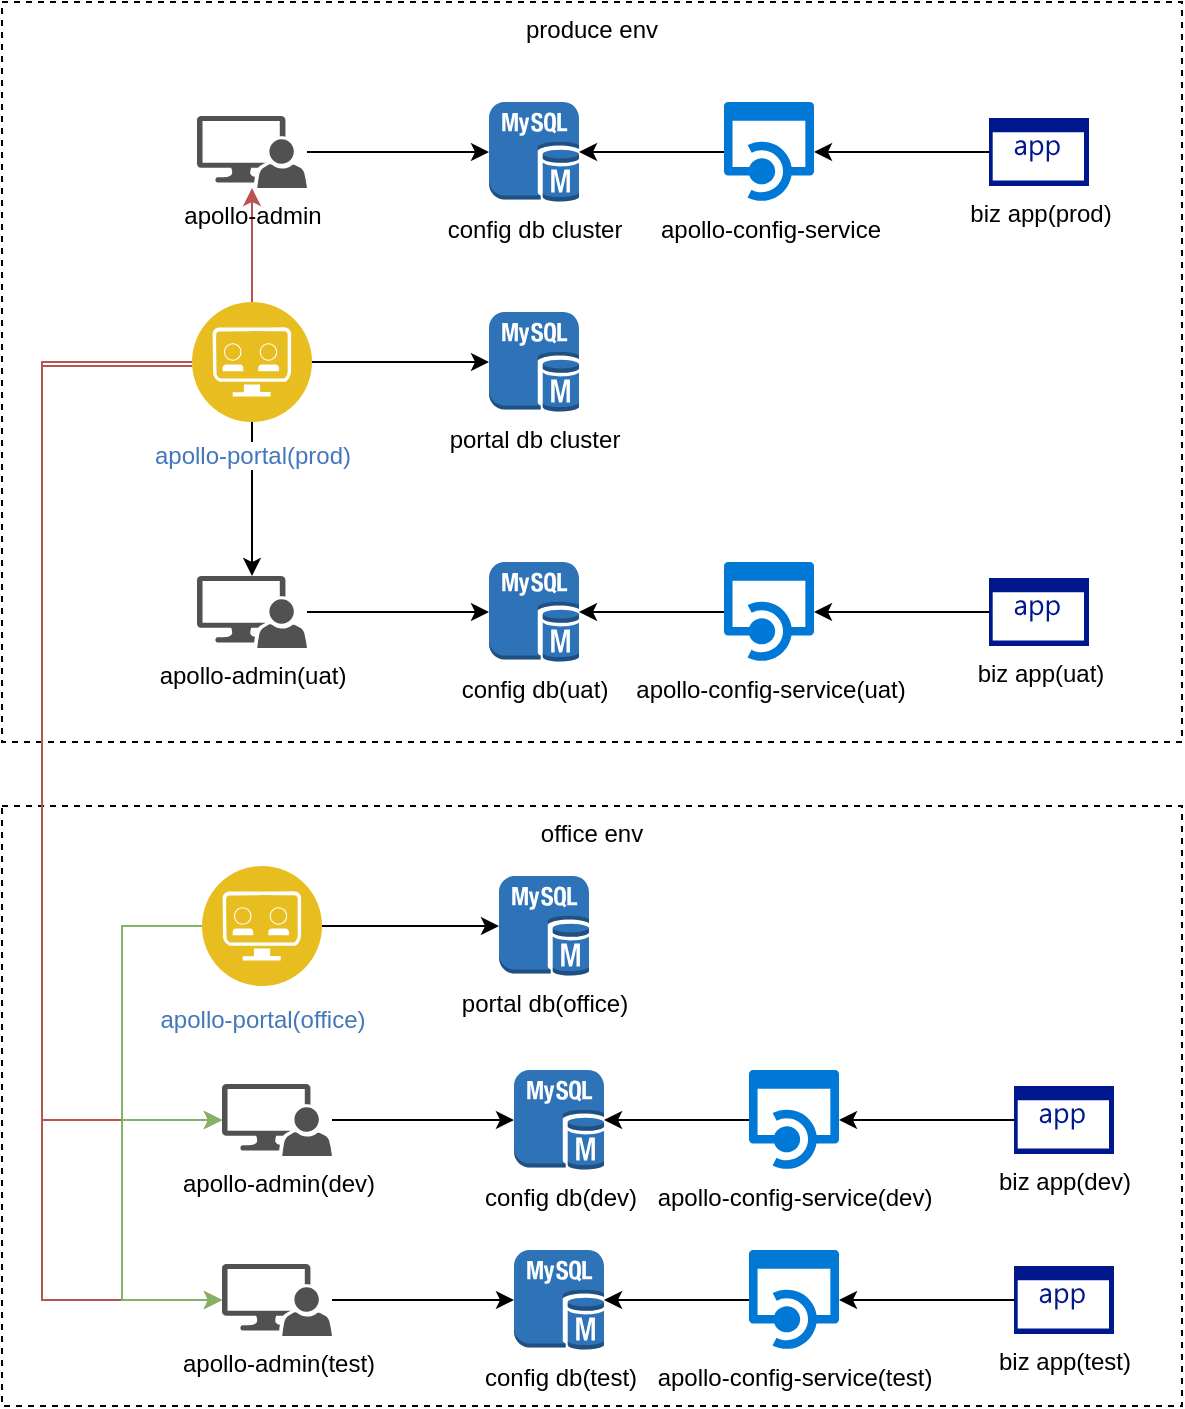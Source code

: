 <mxfile version="10.9.6" type="google"><diagram id="dvpxAbqa6jlcU8jMBmNh" name="Page-1"><mxGraphModel dx="716" dy="401" grid="1" gridSize="10" guides="1" tooltips="1" connect="1" arrows="1" fold="1" page="1" pageScale="1" pageWidth="827" pageHeight="1169" math="0" shadow="0"><root><mxCell id="0"/><mxCell id="1" parent="0"/><mxCell id="YmRLu8RY_-sJtpnBOgvR-1" value="produce env" style="rounded=0;whiteSpace=wrap;html=1;fillColor=none;dashed=1;verticalAlign=top;" parent="1" vertex="1"><mxGeometry x="10" y="58" width="590" height="370" as="geometry"/></mxCell><mxCell id="YmRLu8RY_-sJtpnBOgvR-2" value="office env" style="rounded=0;whiteSpace=wrap;html=1;fillColor=none;dashed=1;verticalAlign=top;" parent="1" vertex="1"><mxGeometry x="10" y="460" width="590" height="300" as="geometry"/></mxCell><mxCell id="YmRLu8RY_-sJtpnBOgvR-15" style="edgeStyle=orthogonalEdgeStyle;rounded=0;orthogonalLoop=1;jettySize=auto;html=1;exitX=0.5;exitY=0;exitDx=0;exitDy=0;fillColor=#f8cecc;strokeColor=#b85450;" parent="1" source="YmRLu8RY_-sJtpnBOgvR-3" target="YmRLu8RY_-sJtpnBOgvR-6" edge="1"><mxGeometry relative="1" as="geometry"/></mxCell><mxCell id="YmRLu8RY_-sJtpnBOgvR-16" style="edgeStyle=orthogonalEdgeStyle;rounded=0;orthogonalLoop=1;jettySize=auto;html=1;" parent="1" source="YmRLu8RY_-sJtpnBOgvR-3" target="YmRLu8RY_-sJtpnBOgvR-4" edge="1"><mxGeometry relative="1" as="geometry"/></mxCell><mxCell id="YmRLu8RY_-sJtpnBOgvR-40" style="edgeStyle=orthogonalEdgeStyle;rounded=0;orthogonalLoop=1;jettySize=auto;html=1;entryX=0;entryY=0.5;entryDx=0;entryDy=0;entryPerimeter=0;fillColor=#f8cecc;strokeColor=#b85450;" parent="1" source="YmRLu8RY_-sJtpnBOgvR-3" target="YmRLu8RY_-sJtpnBOgvR-24" edge="1"><mxGeometry relative="1" as="geometry"><Array as="points"><mxPoint x="30" y="238"/><mxPoint x="30" y="617"/></Array></mxGeometry></mxCell><mxCell id="YmRLu8RY_-sJtpnBOgvR-41" style="edgeStyle=orthogonalEdgeStyle;rounded=0;orthogonalLoop=1;jettySize=auto;html=1;entryX=0;entryY=0.5;entryDx=0;entryDy=0;entryPerimeter=0;fillColor=#f8cecc;strokeColor=#b85450;" parent="1" source="YmRLu8RY_-sJtpnBOgvR-3" target="YmRLu8RY_-sJtpnBOgvR-31" edge="1"><mxGeometry relative="1" as="geometry"><Array as="points"><mxPoint x="30" y="240"/><mxPoint x="30" y="707"/></Array></mxGeometry></mxCell><mxCell id="HjUOsjyNJJzX8t0camb3-5" style="edgeStyle=orthogonalEdgeStyle;rounded=0;orthogonalLoop=1;jettySize=auto;html=1;entryX=0.5;entryY=0;entryDx=0;entryDy=0;entryPerimeter=0;" edge="1" parent="1" source="YmRLu8RY_-sJtpnBOgvR-3" target="HjUOsjyNJJzX8t0camb3-1"><mxGeometry relative="1" as="geometry"/></mxCell><mxCell id="YmRLu8RY_-sJtpnBOgvR-3" value="apollo-portal(prod)" style="aspect=fixed;perimeter=ellipsePerimeter;html=1;align=center;shadow=0;dashed=0;fontColor=#4277BB;labelBackgroundColor=#ffffff;fontSize=12;spacingTop=3;image;image=img/lib/ibm/applications/api_developer_portal.svg;fillColor=none;" parent="1" vertex="1"><mxGeometry x="105" y="208" width="60" height="60" as="geometry"/></mxCell><mxCell id="YmRLu8RY_-sJtpnBOgvR-4" value="portal db cluster" style="outlineConnect=0;dashed=0;verticalLabelPosition=bottom;verticalAlign=top;align=center;html=1;shape=mxgraph.aws3.mysql_db_instance;fillColor=#2E73B8;gradientColor=none;" parent="1" vertex="1"><mxGeometry x="253.5" y="213" width="45" height="50" as="geometry"/></mxCell><mxCell id="YmRLu8RY_-sJtpnBOgvR-11" style="edgeStyle=orthogonalEdgeStyle;rounded=0;orthogonalLoop=1;jettySize=auto;html=1;entryX=1;entryY=0.5;entryDx=0;entryDy=0;entryPerimeter=0;" parent="1" source="YmRLu8RY_-sJtpnBOgvR-5" target="YmRLu8RY_-sJtpnBOgvR-9" edge="1"><mxGeometry relative="1" as="geometry"/></mxCell><mxCell id="YmRLu8RY_-sJtpnBOgvR-5" value="biz app(prod)" style="pointerEvents=1;shadow=0;dashed=0;html=1;strokeColor=none;labelPosition=center;verticalLabelPosition=bottom;verticalAlign=top;align=center;shape=mxgraph.mscae.enterprise.application;fillColor=#00188D;" parent="1" vertex="1"><mxGeometry x="503.5" y="116" width="50" height="34" as="geometry"/></mxCell><mxCell id="YmRLu8RY_-sJtpnBOgvR-14" style="edgeStyle=orthogonalEdgeStyle;rounded=0;orthogonalLoop=1;jettySize=auto;html=1;" parent="1" source="YmRLu8RY_-sJtpnBOgvR-6" target="YmRLu8RY_-sJtpnBOgvR-7" edge="1"><mxGeometry relative="1" as="geometry"/></mxCell><mxCell id="YmRLu8RY_-sJtpnBOgvR-6" value="apollo-admin" style="shadow=0;dashed=0;html=1;labelPosition=center;verticalLabelPosition=bottom;verticalAlign=top;align=center;strokeColor=none;shape=mxgraph.mscae.system_center.admin_console;fillColor=#515151;strokeColor=none;pointerEvents=1;" parent="1" vertex="1"><mxGeometry x="107.5" y="115" width="55" height="36" as="geometry"/></mxCell><mxCell id="YmRLu8RY_-sJtpnBOgvR-7" value="config db cluster" style="outlineConnect=0;dashed=0;verticalLabelPosition=bottom;verticalAlign=top;align=center;html=1;shape=mxgraph.aws3.mysql_db_instance;fillColor=#2E73B8;gradientColor=none;" parent="1" vertex="1"><mxGeometry x="253.5" y="108" width="45" height="50" as="geometry"/></mxCell><mxCell id="YmRLu8RY_-sJtpnBOgvR-20" style="edgeStyle=orthogonalEdgeStyle;rounded=0;orthogonalLoop=1;jettySize=auto;html=1;" parent="1" source="YmRLu8RY_-sJtpnBOgvR-9" target="YmRLu8RY_-sJtpnBOgvR-7" edge="1"><mxGeometry relative="1" as="geometry"/></mxCell><mxCell id="YmRLu8RY_-sJtpnBOgvR-9" value="apollo-config-service" style="shadow=0;dashed=0;html=1;strokeColor=none;labelPosition=center;verticalLabelPosition=bottom;verticalAlign=top;align=center;shape=mxgraph.mscae.cloud.api_app;fillColor=#0079D6;pointerEvents=1;" parent="1" vertex="1"><mxGeometry x="371" y="108" width="45" height="50" as="geometry"/></mxCell><mxCell id="YmRLu8RY_-sJtpnBOgvR-21" style="edgeStyle=orthogonalEdgeStyle;rounded=0;orthogonalLoop=1;jettySize=auto;html=1;entryX=1;entryY=0.5;entryDx=0;entryDy=0;entryPerimeter=0;" parent="1" source="YmRLu8RY_-sJtpnBOgvR-22" target="YmRLu8RY_-sJtpnBOgvR-27" edge="1"><mxGeometry relative="1" as="geometry"/></mxCell><mxCell id="YmRLu8RY_-sJtpnBOgvR-22" value="biz app(dev)" style="pointerEvents=1;shadow=0;dashed=0;html=1;strokeColor=none;labelPosition=center;verticalLabelPosition=bottom;verticalAlign=top;align=center;shape=mxgraph.mscae.enterprise.application;fillColor=#00188D;" parent="1" vertex="1"><mxGeometry x="516" y="600" width="50" height="34" as="geometry"/></mxCell><mxCell id="YmRLu8RY_-sJtpnBOgvR-23" style="edgeStyle=orthogonalEdgeStyle;rounded=0;orthogonalLoop=1;jettySize=auto;html=1;" parent="1" source="YmRLu8RY_-sJtpnBOgvR-24" target="YmRLu8RY_-sJtpnBOgvR-25" edge="1"><mxGeometry relative="1" as="geometry"/></mxCell><mxCell id="YmRLu8RY_-sJtpnBOgvR-24" value="apollo-admin(dev)" style="shadow=0;dashed=0;html=1;labelPosition=center;verticalLabelPosition=bottom;verticalAlign=top;align=center;strokeColor=none;shape=mxgraph.mscae.system_center.admin_console;fillColor=#515151;strokeColor=none;pointerEvents=1;" parent="1" vertex="1"><mxGeometry x="120" y="599" width="55" height="36" as="geometry"/></mxCell><mxCell id="YmRLu8RY_-sJtpnBOgvR-25" value="config db(dev)" style="outlineConnect=0;dashed=0;verticalLabelPosition=bottom;verticalAlign=top;align=center;html=1;shape=mxgraph.aws3.mysql_db_instance;fillColor=#2E73B8;gradientColor=none;" parent="1" vertex="1"><mxGeometry x="266" y="592" width="45" height="50" as="geometry"/></mxCell><mxCell id="YmRLu8RY_-sJtpnBOgvR-26" style="edgeStyle=orthogonalEdgeStyle;rounded=0;orthogonalLoop=1;jettySize=auto;html=1;" parent="1" source="YmRLu8RY_-sJtpnBOgvR-27" target="YmRLu8RY_-sJtpnBOgvR-25" edge="1"><mxGeometry relative="1" as="geometry"/></mxCell><mxCell id="YmRLu8RY_-sJtpnBOgvR-27" value="apollo-config-service(dev)" style="shadow=0;dashed=0;html=1;strokeColor=none;labelPosition=center;verticalLabelPosition=bottom;verticalAlign=top;align=center;shape=mxgraph.mscae.cloud.api_app;fillColor=#0079D6;pointerEvents=1;" parent="1" vertex="1"><mxGeometry x="383.5" y="592" width="45" height="50" as="geometry"/></mxCell><mxCell id="YmRLu8RY_-sJtpnBOgvR-28" style="edgeStyle=orthogonalEdgeStyle;rounded=0;orthogonalLoop=1;jettySize=auto;html=1;entryX=1;entryY=0.5;entryDx=0;entryDy=0;entryPerimeter=0;" parent="1" source="YmRLu8RY_-sJtpnBOgvR-29" target="YmRLu8RY_-sJtpnBOgvR-34" edge="1"><mxGeometry relative="1" as="geometry"/></mxCell><mxCell id="YmRLu8RY_-sJtpnBOgvR-29" value="biz app(test)" style="pointerEvents=1;shadow=0;dashed=0;html=1;strokeColor=none;labelPosition=center;verticalLabelPosition=bottom;verticalAlign=top;align=center;shape=mxgraph.mscae.enterprise.application;fillColor=#00188D;" parent="1" vertex="1"><mxGeometry x="516" y="690" width="50" height="34" as="geometry"/></mxCell><mxCell id="YmRLu8RY_-sJtpnBOgvR-30" style="edgeStyle=orthogonalEdgeStyle;rounded=0;orthogonalLoop=1;jettySize=auto;html=1;" parent="1" source="YmRLu8RY_-sJtpnBOgvR-31" target="YmRLu8RY_-sJtpnBOgvR-32" edge="1"><mxGeometry relative="1" as="geometry"/></mxCell><mxCell id="YmRLu8RY_-sJtpnBOgvR-31" value="apollo-admin(test)" style="shadow=0;dashed=0;html=1;labelPosition=center;verticalLabelPosition=bottom;verticalAlign=top;align=center;strokeColor=none;shape=mxgraph.mscae.system_center.admin_console;fillColor=#515151;strokeColor=none;pointerEvents=1;" parent="1" vertex="1"><mxGeometry x="120" y="689" width="55" height="36" as="geometry"/></mxCell><mxCell id="YmRLu8RY_-sJtpnBOgvR-32" value="config db(test)" style="outlineConnect=0;dashed=0;verticalLabelPosition=bottom;verticalAlign=top;align=center;html=1;shape=mxgraph.aws3.mysql_db_instance;fillColor=#2E73B8;gradientColor=none;" parent="1" vertex="1"><mxGeometry x="266" y="682" width="45" height="50" as="geometry"/></mxCell><mxCell id="YmRLu8RY_-sJtpnBOgvR-33" style="edgeStyle=orthogonalEdgeStyle;rounded=0;orthogonalLoop=1;jettySize=auto;html=1;" parent="1" source="YmRLu8RY_-sJtpnBOgvR-34" target="YmRLu8RY_-sJtpnBOgvR-32" edge="1"><mxGeometry relative="1" as="geometry"/></mxCell><mxCell id="YmRLu8RY_-sJtpnBOgvR-34" value="apollo-config-service(test)" style="shadow=0;dashed=0;html=1;strokeColor=none;labelPosition=center;verticalLabelPosition=bottom;verticalAlign=top;align=center;shape=mxgraph.mscae.cloud.api_app;fillColor=#0079D6;pointerEvents=1;" parent="1" vertex="1"><mxGeometry x="383.5" y="682" width="45" height="50" as="geometry"/></mxCell><mxCell id="YmRLu8RY_-sJtpnBOgvR-35" style="edgeStyle=orthogonalEdgeStyle;rounded=0;orthogonalLoop=1;jettySize=auto;html=1;" parent="1" source="YmRLu8RY_-sJtpnBOgvR-36" target="YmRLu8RY_-sJtpnBOgvR-37" edge="1"><mxGeometry relative="1" as="geometry"/></mxCell><mxCell id="YmRLu8RY_-sJtpnBOgvR-38" style="edgeStyle=orthogonalEdgeStyle;rounded=0;orthogonalLoop=1;jettySize=auto;html=1;entryX=0;entryY=0.5;entryDx=0;entryDy=0;entryPerimeter=0;exitX=0;exitY=0.5;exitDx=0;exitDy=0;fillColor=#d5e8d4;strokeColor=#82b366;" parent="1" source="YmRLu8RY_-sJtpnBOgvR-36" target="YmRLu8RY_-sJtpnBOgvR-24" edge="1"><mxGeometry relative="1" as="geometry"><Array as="points"><mxPoint x="70" y="520"/><mxPoint x="70" y="617"/></Array></mxGeometry></mxCell><mxCell id="YmRLu8RY_-sJtpnBOgvR-39" style="edgeStyle=orthogonalEdgeStyle;rounded=0;orthogonalLoop=1;jettySize=auto;html=1;entryX=0;entryY=0.5;entryDx=0;entryDy=0;entryPerimeter=0;exitX=0;exitY=0.5;exitDx=0;exitDy=0;fillColor=#d5e8d4;strokeColor=#82b366;" parent="1" source="YmRLu8RY_-sJtpnBOgvR-36" target="YmRLu8RY_-sJtpnBOgvR-31" edge="1"><mxGeometry relative="1" as="geometry"><Array as="points"><mxPoint x="70" y="520"/><mxPoint x="70" y="707"/></Array></mxGeometry></mxCell><mxCell id="YmRLu8RY_-sJtpnBOgvR-36" value="apollo-portal(office)" style="aspect=fixed;perimeter=ellipsePerimeter;html=1;align=center;shadow=0;dashed=0;fontColor=#4277BB;labelBackgroundColor=#ffffff;fontSize=12;spacingTop=3;image;image=img/lib/ibm/applications/api_developer_portal.svg;fillColor=none;" parent="1" vertex="1"><mxGeometry x="110" y="490" width="60" height="60" as="geometry"/></mxCell><mxCell id="YmRLu8RY_-sJtpnBOgvR-37" value="portal db(office)" style="outlineConnect=0;dashed=0;verticalLabelPosition=bottom;verticalAlign=top;align=center;html=1;shape=mxgraph.aws3.mysql_db_instance;fillColor=#2E73B8;gradientColor=none;" parent="1" vertex="1"><mxGeometry x="258.5" y="495" width="45" height="50" as="geometry"/></mxCell><mxCell id="HjUOsjyNJJzX8t0camb3-6" style="edgeStyle=orthogonalEdgeStyle;rounded=0;orthogonalLoop=1;jettySize=auto;html=1;" edge="1" parent="1" source="HjUOsjyNJJzX8t0camb3-1" target="HjUOsjyNJJzX8t0camb3-2"><mxGeometry relative="1" as="geometry"/></mxCell><mxCell id="HjUOsjyNJJzX8t0camb3-1" value="apollo-admin(uat)" style="shadow=0;dashed=0;html=1;labelPosition=center;verticalLabelPosition=bottom;verticalAlign=top;align=center;strokeColor=none;shape=mxgraph.mscae.system_center.admin_console;fillColor=#515151;strokeColor=none;pointerEvents=1;" vertex="1" parent="1"><mxGeometry x="107.5" y="345" width="55" height="36" as="geometry"/></mxCell><mxCell id="HjUOsjyNJJzX8t0camb3-2" value="config db(uat)" style="outlineConnect=0;dashed=0;verticalLabelPosition=bottom;verticalAlign=top;align=center;html=1;shape=mxgraph.aws3.mysql_db_instance;fillColor=#2E73B8;gradientColor=none;" vertex="1" parent="1"><mxGeometry x="253.5" y="338" width="45" height="50" as="geometry"/></mxCell><mxCell id="HjUOsjyNJJzX8t0camb3-7" style="edgeStyle=orthogonalEdgeStyle;rounded=0;orthogonalLoop=1;jettySize=auto;html=1;entryX=1;entryY=0.5;entryDx=0;entryDy=0;entryPerimeter=0;" edge="1" parent="1" source="HjUOsjyNJJzX8t0camb3-3" target="HjUOsjyNJJzX8t0camb3-2"><mxGeometry relative="1" as="geometry"/></mxCell><mxCell id="HjUOsjyNJJzX8t0camb3-3" value="apollo-config-service(uat)" style="shadow=0;dashed=0;html=1;strokeColor=none;labelPosition=center;verticalLabelPosition=bottom;verticalAlign=top;align=center;shape=mxgraph.mscae.cloud.api_app;fillColor=#0079D6;pointerEvents=1;" vertex="1" parent="1"><mxGeometry x="371" y="338" width="45" height="50" as="geometry"/></mxCell><mxCell id="HjUOsjyNJJzX8t0camb3-9" style="edgeStyle=orthogonalEdgeStyle;rounded=0;orthogonalLoop=1;jettySize=auto;html=1;" edge="1" parent="1" source="HjUOsjyNJJzX8t0camb3-4" target="HjUOsjyNJJzX8t0camb3-3"><mxGeometry relative="1" as="geometry"/></mxCell><mxCell id="HjUOsjyNJJzX8t0camb3-4" value="biz app(uat)" style="pointerEvents=1;shadow=0;dashed=0;html=1;strokeColor=none;labelPosition=center;verticalLabelPosition=bottom;verticalAlign=top;align=center;shape=mxgraph.mscae.enterprise.application;fillColor=#00188D;" vertex="1" parent="1"><mxGeometry x="503.5" y="346" width="50" height="34" as="geometry"/></mxCell></root></mxGraphModel></diagram></mxfile>